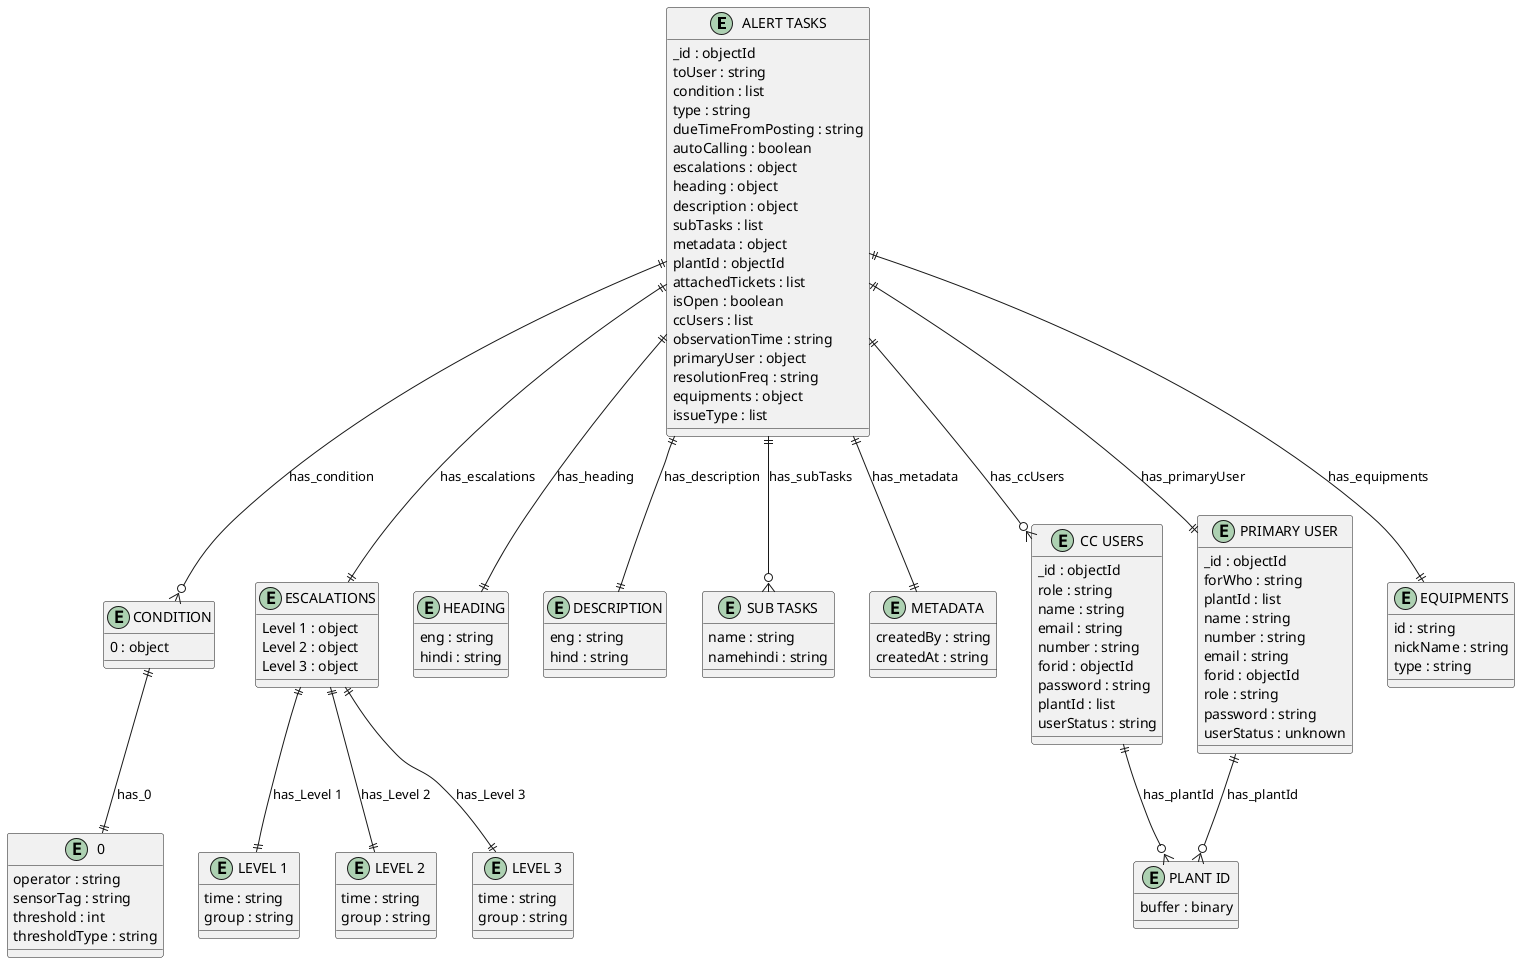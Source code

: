 @startuml ALERT_TASKS_Diagram
' !include FIXED_TASKS_1.puml
' !include ONE_TIME_TASKS.puml

entity "ALERT TASKS" as ALERT_TASKS {
  _id : objectId
  toUser : string
  condition : list
  type : string
  dueTimeFromPosting : string
  autoCalling : boolean
  escalations : object
  heading : object
  description : object
  subTasks : list
  metadata : object
  plantId : objectId
  attachedTickets : list
  isOpen : boolean
  ccUsers : list
  observationTime : string
  primaryUser : object
  resolutionFreq : string
  equipments : object
  issueType : list
}

entity "CONDITION" as CONDITION {
  0 : object
}

entity "0" as _0 {
  operator : string
  sensorTag : string
  threshold : int
  thresholdType : string
}

entity "ESCALATIONS" as ESCALATIONS {
  Level 1 : object
  Level 2 : object
  Level 3 : object
}

entity "LEVEL 1" as LEVEL_1 {
  time : string
  group : string
}

entity "LEVEL 2" as LEVEL_2 {
  time : string
  group : string
}

entity "LEVEL 3" as LEVEL_3 {
  time : string
  group : string
}

entity "HEADING" as HEADING {
  eng : string
  hindi : string
}

entity "DESCRIPTION" as DESCRIPTION {
  eng : string
  hind : string
}

entity "SUB TASKS" as SUB_TASKS {
  name : string
  namehindi : string
}

entity "METADATA" as METADATA {
  createdBy : string
  createdAt : string
}

entity "CC USERS" as CC_USERS {
  _id : objectId
  role : string
  name : string
  email : string
  number : string
  forid : objectId
  password : string
  plantId : list
  userStatus : string
}

entity "PLANT ID" as PLANT_ID {
  buffer : binary
}

entity "PRIMARY USER" as PRIMARY_USER {
  _id : objectId
  forWho : string
  plantId : list
  name : string
  number : string
  email : string
  forid : objectId
  role : string
  password : string
  userStatus : unknown
}

entity "EQUIPMENTS" as EQUIPMENTS {
  id : string
  nickName : string
  type : string
}

' // Relationships
ALERT_TASKS ||--o{ CONDITION : has_condition
CONDITION ||--|| _0 : has_0
ALERT_TASKS ||--|| ESCALATIONS : has_escalations
ESCALATIONS ||--|| LEVEL_1 : has_Level 1
ESCALATIONS ||--|| LEVEL_2 : has_Level 2
ESCALATIONS ||--|| LEVEL_3 : has_Level 3
ALERT_TASKS ||--|| HEADING : has_heading
ALERT_TASKS ||--|| DESCRIPTION : has_description
ALERT_TASKS ||--o{ SUB_TASKS : has_subTasks
ALERT_TASKS ||--|| METADATA : has_metadata
ALERT_TASKS ||--o{ CC_USERS : has_ccUsers
CC_USERS ||--o{ PLANT_ID : has_plantId
ALERT_TASKS ||--|| PRIMARY_USER : has_primaryUser
PRIMARY_USER ||--o{ PLANT_ID : has_plantId
ALERT_TASKS ||--|| EQUIPMENTS : has_equipments
@enduml